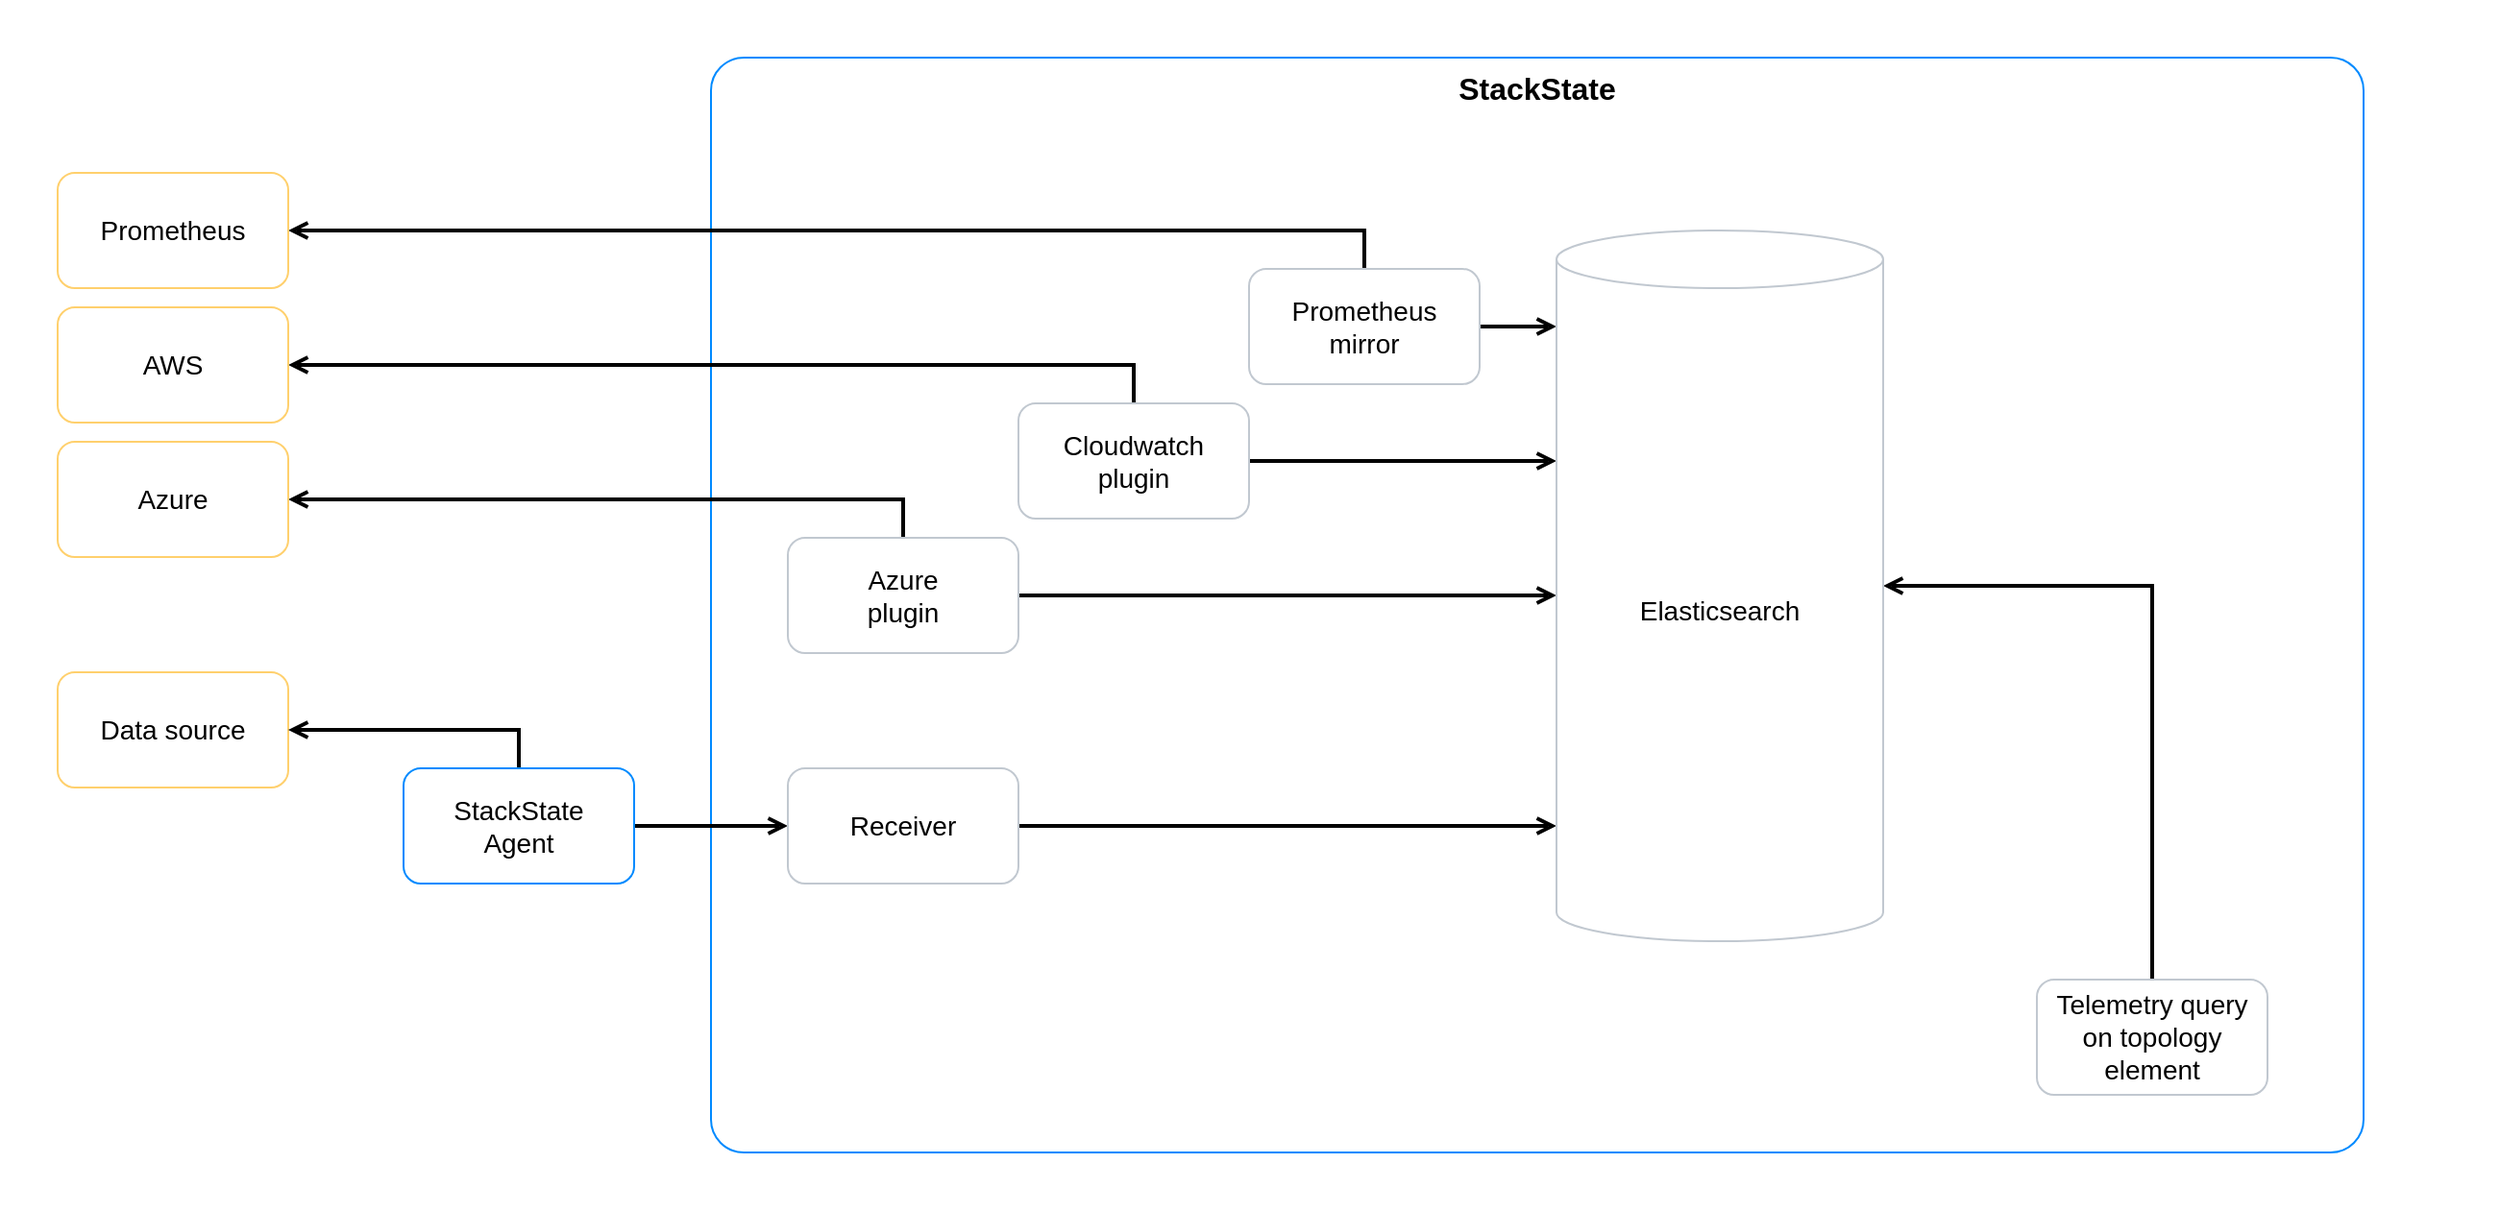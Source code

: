 <mxfile version="15.7.4" type="device"><diagram id="Rizl4fCTSzAdS1nqMPDG" name="Page-1"><mxGraphModel dx="2666" dy="890" grid="1" gridSize="10" guides="1" tooltips="1" connect="1" arrows="1" fold="1" page="1" pageScale="1" pageWidth="1169" pageHeight="827" math="0" shadow="0"><root><mxCell id="0"/><mxCell id="1" parent="0"/><mxCell id="-UeMHbbpykJV2grXaCb_-17" value="" style="rounded=0;whiteSpace=wrap;html=1;strokeColor=none;strokeWidth=3;fontSize=14;verticalAlign=top;" vertex="1" parent="1"><mxGeometry x="-90" y="150" width="1300" height="630" as="geometry"/></mxCell><mxCell id="-UeMHbbpykJV2grXaCb_-4" value="&lt;b&gt;&lt;font style=&quot;font-size: 16px&quot;&gt;StackState&lt;/font&gt;&lt;/b&gt;" style="rounded=1;whiteSpace=wrap;html=1;strokeWidth=1;strokeColor=#008AFF;arcSize=3;verticalAlign=top;" vertex="1" parent="1"><mxGeometry x="280" y="180" width="860" height="570" as="geometry"/></mxCell><mxCell id="-UeMHbbpykJV2grXaCb_-15" style="edgeStyle=orthogonalEdgeStyle;rounded=0;orthogonalLoop=1;jettySize=auto;html=1;entryX=1;entryY=0.5;entryDx=0;entryDy=0;entryPerimeter=0;fontSize=14;endArrow=open;endFill=0;strokeWidth=2;exitX=0.5;exitY=0;exitDx=0;exitDy=0;" edge="1" parent="1" source="-UeMHbbpykJV2grXaCb_-14" target="-UeMHbbpykJV2grXaCb_-6"><mxGeometry relative="1" as="geometry"/></mxCell><mxCell id="-UeMHbbpykJV2grXaCb_-14" value="Telemetry query on topology element" style="rounded=1;whiteSpace=wrap;html=1;strokeColor=#C1C8D0;strokeWidth=1;fontSize=14;" vertex="1" parent="1"><mxGeometry x="970" y="660" width="120" height="60" as="geometry"/></mxCell><mxCell id="-UeMHbbpykJV2grXaCb_-23" style="edgeStyle=orthogonalEdgeStyle;rounded=0;orthogonalLoop=1;jettySize=auto;html=1;fontSize=16;endArrow=open;endFill=0;strokeWidth=2;entryX=1;entryY=0.5;entryDx=0;entryDy=0;exitX=0.5;exitY=0;exitDx=0;exitDy=0;" edge="1" parent="1" source="-UeMHbbpykJV2grXaCb_-18" target="-UeMHbbpykJV2grXaCb_-47"><mxGeometry relative="1" as="geometry"/></mxCell><mxCell id="-UeMHbbpykJV2grXaCb_-45" style="edgeStyle=orthogonalEdgeStyle;rounded=0;orthogonalLoop=1;jettySize=auto;html=1;entryX=0;entryY=0.5;entryDx=0;entryDy=0;fontSize=12;endArrow=open;endFill=0;strokeWidth=2;" edge="1" parent="1" source="-UeMHbbpykJV2grXaCb_-18" target="-UeMHbbpykJV2grXaCb_-44"><mxGeometry relative="1" as="geometry"/></mxCell><mxCell id="-UeMHbbpykJV2grXaCb_-18" value="Prometheus&lt;br&gt;mirror" style="rounded=1;whiteSpace=wrap;html=1;strokeColor=#C1C8D0;strokeWidth=1;fontSize=14;" vertex="1" parent="1"><mxGeometry x="560" y="290" width="120" height="60" as="geometry"/></mxCell><mxCell id="-UeMHbbpykJV2grXaCb_-30" style="edgeStyle=orthogonalEdgeStyle;rounded=0;orthogonalLoop=1;jettySize=auto;html=1;entryX=1;entryY=0.5;entryDx=0;entryDy=0;fontSize=16;endArrow=open;endFill=0;strokeWidth=2;exitX=0.5;exitY=0;exitDx=0;exitDy=0;" edge="1" parent="1" source="-UeMHbbpykJV2grXaCb_-19" target="-UeMHbbpykJV2grXaCb_-1"><mxGeometry relative="1" as="geometry"/></mxCell><mxCell id="-UeMHbbpykJV2grXaCb_-42" style="edgeStyle=orthogonalEdgeStyle;rounded=0;orthogonalLoop=1;jettySize=auto;html=1;fontSize=12;endArrow=open;endFill=0;strokeWidth=2;" edge="1" parent="1" source="-UeMHbbpykJV2grXaCb_-19" target="-UeMHbbpykJV2grXaCb_-41"><mxGeometry relative="1" as="geometry"/></mxCell><mxCell id="-UeMHbbpykJV2grXaCb_-19" value="Cloudwatch&lt;br&gt;plugin" style="rounded=1;whiteSpace=wrap;html=1;strokeColor=#C1C8D0;strokeWidth=1;fontSize=14;" vertex="1" parent="1"><mxGeometry x="440" y="360" width="120" height="60" as="geometry"/></mxCell><mxCell id="-UeMHbbpykJV2grXaCb_-25" style="edgeStyle=orthogonalEdgeStyle;rounded=0;orthogonalLoop=1;jettySize=auto;html=1;exitX=0.5;exitY=0;exitDx=0;exitDy=0;entryX=1;entryY=0.5;entryDx=0;entryDy=0;fontSize=16;endArrow=open;endFill=0;strokeWidth=2;" edge="1" parent="1" source="-UeMHbbpykJV2grXaCb_-20" target="-UeMHbbpykJV2grXaCb_-21"><mxGeometry relative="1" as="geometry"/></mxCell><mxCell id="-UeMHbbpykJV2grXaCb_-28" style="edgeStyle=orthogonalEdgeStyle;rounded=0;orthogonalLoop=1;jettySize=auto;html=1;exitX=1;exitY=0.5;exitDx=0;exitDy=0;entryX=0;entryY=0.5;entryDx=0;entryDy=0;fontSize=16;endArrow=open;endFill=0;strokeWidth=2;" edge="1" parent="1" source="-UeMHbbpykJV2grXaCb_-20" target="-UeMHbbpykJV2grXaCb_-40"><mxGeometry relative="1" as="geometry"/></mxCell><mxCell id="-UeMHbbpykJV2grXaCb_-20" value="Azure&lt;br&gt;plugin" style="rounded=1;whiteSpace=wrap;html=1;strokeColor=#C1C8D0;strokeWidth=1;fontSize=14;" vertex="1" parent="1"><mxGeometry x="320" y="430" width="120" height="60" as="geometry"/></mxCell><mxCell id="-UeMHbbpykJV2grXaCb_-22" value="Data source" style="rounded=1;whiteSpace=wrap;html=1;strokeWidth=1;strokeColor=#FFD06D;fontSize=14;" vertex="1" parent="1"><mxGeometry x="-60" y="500" width="120" height="60" as="geometry"/></mxCell><mxCell id="-UeMHbbpykJV2grXaCb_-1" value="AWS" style="rounded=1;whiteSpace=wrap;html=1;strokeWidth=1;strokeColor=#FFD06D;fontSize=14;" vertex="1" parent="1"><mxGeometry x="-60" y="310" width="120" height="60" as="geometry"/></mxCell><mxCell id="-UeMHbbpykJV2grXaCb_-21" value="Azure" style="rounded=1;whiteSpace=wrap;html=1;strokeWidth=1;strokeColor=#FFD06D;fontSize=14;" vertex="1" parent="1"><mxGeometry x="-60" y="380" width="120" height="60" as="geometry"/></mxCell><mxCell id="-UeMHbbpykJV2grXaCb_-34" style="edgeStyle=orthogonalEdgeStyle;rounded=0;orthogonalLoop=1;jettySize=auto;html=1;entryX=1;entryY=0.5;entryDx=0;entryDy=0;fontSize=12;endArrow=open;endFill=0;strokeWidth=2;exitX=0.5;exitY=0;exitDx=0;exitDy=0;" edge="1" parent="1" source="-UeMHbbpykJV2grXaCb_-31" target="-UeMHbbpykJV2grXaCb_-22"><mxGeometry relative="1" as="geometry"><mxPoint x="130" y="550" as="sourcePoint"/><mxPoint x="60" y="550" as="targetPoint"/></mxGeometry></mxCell><mxCell id="-UeMHbbpykJV2grXaCb_-35" style="edgeStyle=orthogonalEdgeStyle;rounded=0;orthogonalLoop=1;jettySize=auto;html=1;entryX=0;entryY=0.5;entryDx=0;entryDy=0;fontSize=12;endArrow=open;endFill=0;strokeWidth=2;" edge="1" parent="1" source="-UeMHbbpykJV2grXaCb_-31" target="-UeMHbbpykJV2grXaCb_-33"><mxGeometry relative="1" as="geometry"/></mxCell><mxCell id="-UeMHbbpykJV2grXaCb_-31" value="StackState&lt;br&gt;Agent" style="rounded=1;whiteSpace=wrap;html=1;strokeWidth=1;strokeColor=#008AFF;fontSize=14;verticalAlign=middle;" vertex="1" parent="1"><mxGeometry x="120" y="550" width="120" height="60" as="geometry"/></mxCell><mxCell id="-UeMHbbpykJV2grXaCb_-38" style="edgeStyle=orthogonalEdgeStyle;rounded=0;orthogonalLoop=1;jettySize=auto;html=1;entryX=0;entryY=0.5;entryDx=0;entryDy=0;fontSize=12;endArrow=open;endFill=0;strokeWidth=2;" edge="1" parent="1" source="-UeMHbbpykJV2grXaCb_-33" target="-UeMHbbpykJV2grXaCb_-39"><mxGeometry relative="1" as="geometry"/></mxCell><mxCell id="-UeMHbbpykJV2grXaCb_-33" value="Receiver" style="rounded=1;whiteSpace=wrap;html=1;strokeColor=#C1C8D0;strokeWidth=1;fontSize=14;" vertex="1" parent="1"><mxGeometry x="320" y="550" width="120" height="60" as="geometry"/></mxCell><mxCell id="-UeMHbbpykJV2grXaCb_-47" value="Prometheus" style="rounded=1;whiteSpace=wrap;html=1;strokeWidth=1;strokeColor=#FFD06D;fontSize=14;" vertex="1" parent="1"><mxGeometry x="-60" y="240" width="120" height="60" as="geometry"/></mxCell><mxCell id="-UeMHbbpykJV2grXaCb_-6" value="Elasticsearch" style="shape=cylinder3;whiteSpace=wrap;html=1;boundedLbl=1;backgroundOutline=1;size=15;rounded=0;strokeColor=#C1C8D0;strokeWidth=1;fontSize=14;" vertex="1" parent="1"><mxGeometry x="720" y="270" width="170" height="370" as="geometry"/></mxCell><mxCell id="-UeMHbbpykJV2grXaCb_-39" value="" style="rounded=1;whiteSpace=wrap;html=1;strokeColor=none;strokeWidth=1;fillColor=none;" vertex="1" parent="1"><mxGeometry x="720" y="550" width="40" height="60" as="geometry"/></mxCell><mxCell id="-UeMHbbpykJV2grXaCb_-40" value="" style="rounded=1;whiteSpace=wrap;html=1;strokeColor=none;strokeWidth=1;fillColor=none;" vertex="1" parent="1"><mxGeometry x="720" y="430" width="40" height="60" as="geometry"/></mxCell><mxCell id="-UeMHbbpykJV2grXaCb_-41" value="" style="rounded=1;whiteSpace=wrap;html=1;strokeColor=none;strokeWidth=1;fillColor=none;" vertex="1" parent="1"><mxGeometry x="720" y="360" width="40" height="60" as="geometry"/></mxCell><mxCell id="-UeMHbbpykJV2grXaCb_-44" value="" style="rounded=1;whiteSpace=wrap;html=1;strokeColor=none;strokeWidth=1;fillColor=none;" vertex="1" parent="1"><mxGeometry x="720" y="290" width="40" height="60" as="geometry"/></mxCell></root></mxGraphModel></diagram></mxfile>